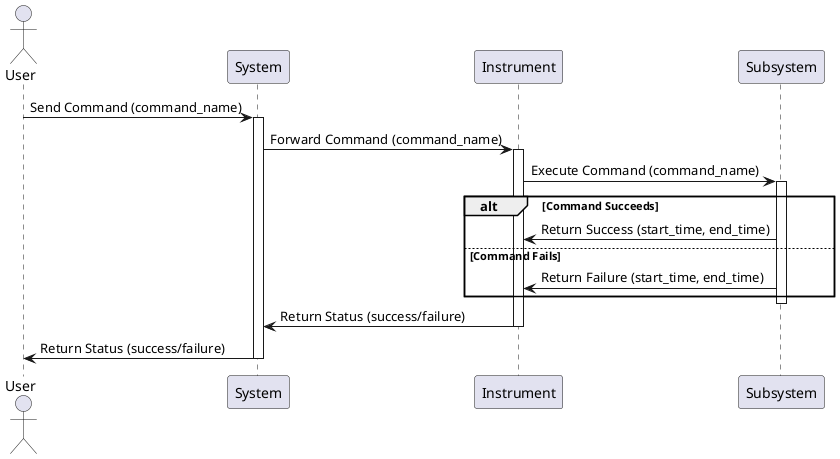 @startuml
actor User
participant System
participant Instrument
participant Subsystem

User -> System: Send Command (command_name)
activate System
System -> Instrument: Forward Command (command_name)
activate Instrument
Instrument -> Subsystem: Execute Command (command_name)
activate Subsystem

alt Command Succeeds
    Subsystem -> Instrument: Return Success (start_time, end_time)
else Command Fails
    Subsystem -> Instrument: Return Failure (start_time, end_time)
end
deactivate Subsystem

Instrument -> System: Return Status (success/failure)
deactivate Instrument

System -> User: Return Status (success/failure)
deactivate System
@enduml
